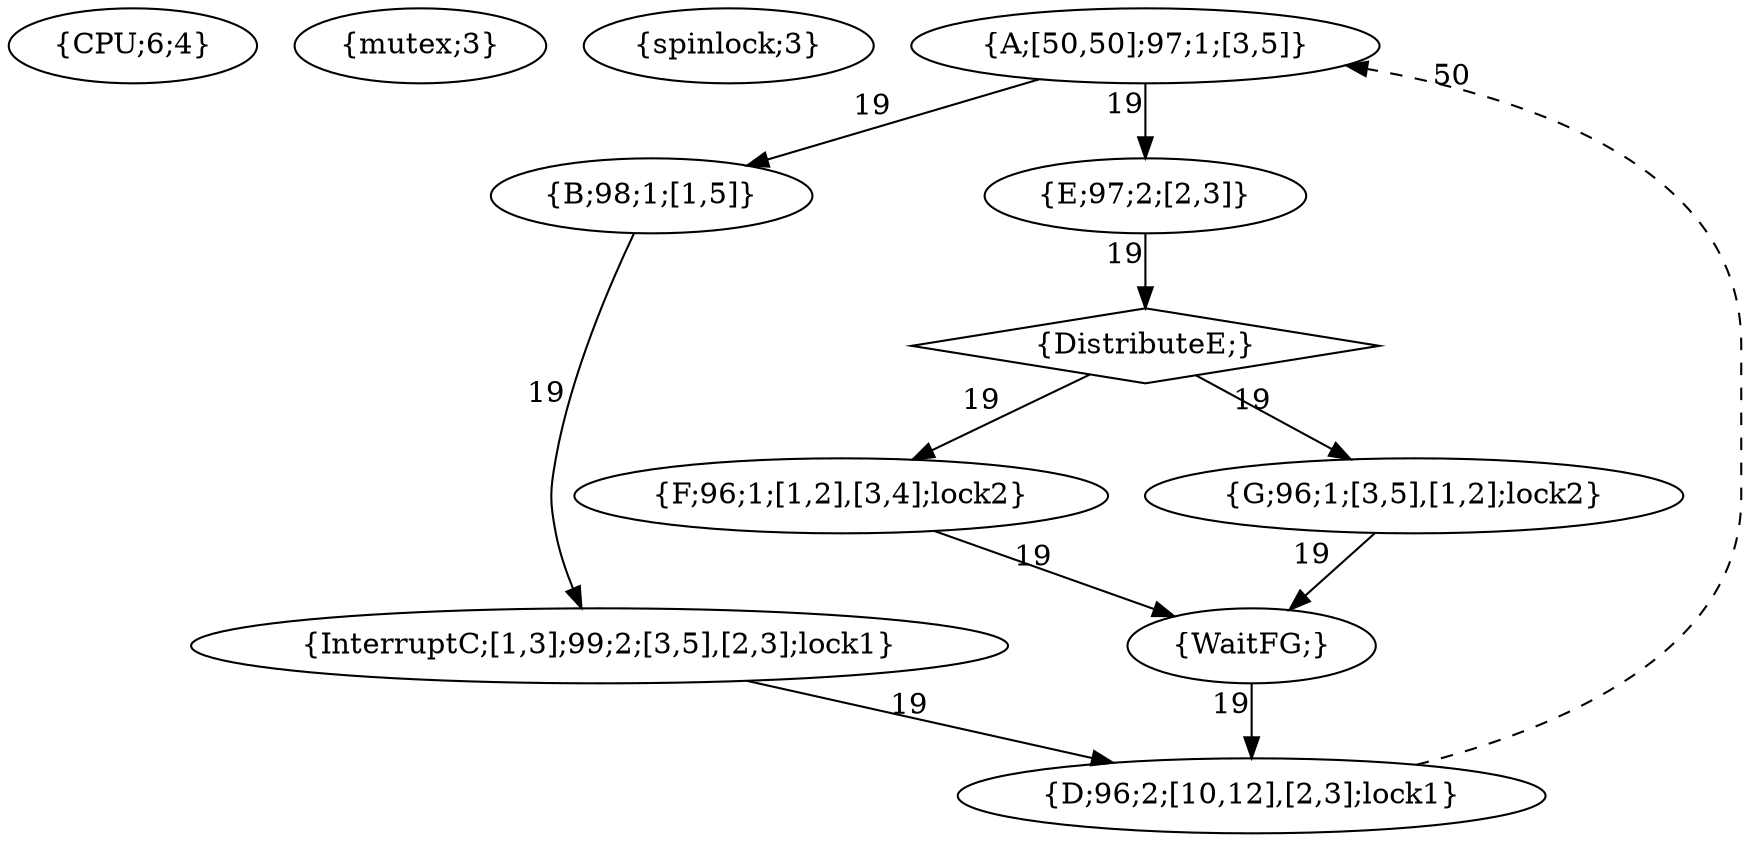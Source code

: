 digraph G {
    CPU [label = "{CPU;6;4}"];
    MUTEX [label = "{mutex;3}"];
    SPINLOCK [label = "{spinlock;3}"];
    A [label = "{A;[50,50];97;1;[3,5]}";];
    A -> B [xlabel = "19"; style = "";];
    A -> E [xlabel = "19"; style = "";];
    B [label = "{B;98;1;[1,5]}";];
    B -> InterruptC [xlabel = "19"; style = "";];
    InterruptC [label = "{InterruptC;[1,3];99;2;[3,5],[2,3];lock1}";];
    InterruptC-> D [xlabel = "19"; style = "ddd";];
    D [label = "{D;96;2;[10,12],[2,3];lock1}";];
    E [label = "{E;97;2;[2,3]}";];
    E -> DistributeE [xlabel = "19"; style = "";];
    DistributeE -> F [xlabel = "19"; style = "";];
    DistributeE -> G [xlabel = "19"; style = "";];
    F -> WaitFG [xlabel = "19"; style = "";];
    G -> WaitFG [xlabel = "19"; style = "";];
    WaitFG [label = "{WaitFG;}";];
    WaitFG -> D [xlabel = "19"; style = "";];
    DistributeE [label = "{DistributeE;}", shape = "diamond"];
    F [label = "{F;96;1;[1,2],[3,4];lock2}";];
    G [label = "{G;96;1;[3,5],[1,2];lock2}";];
    D -> A [xlabel ="50", style = "dashed"];
}